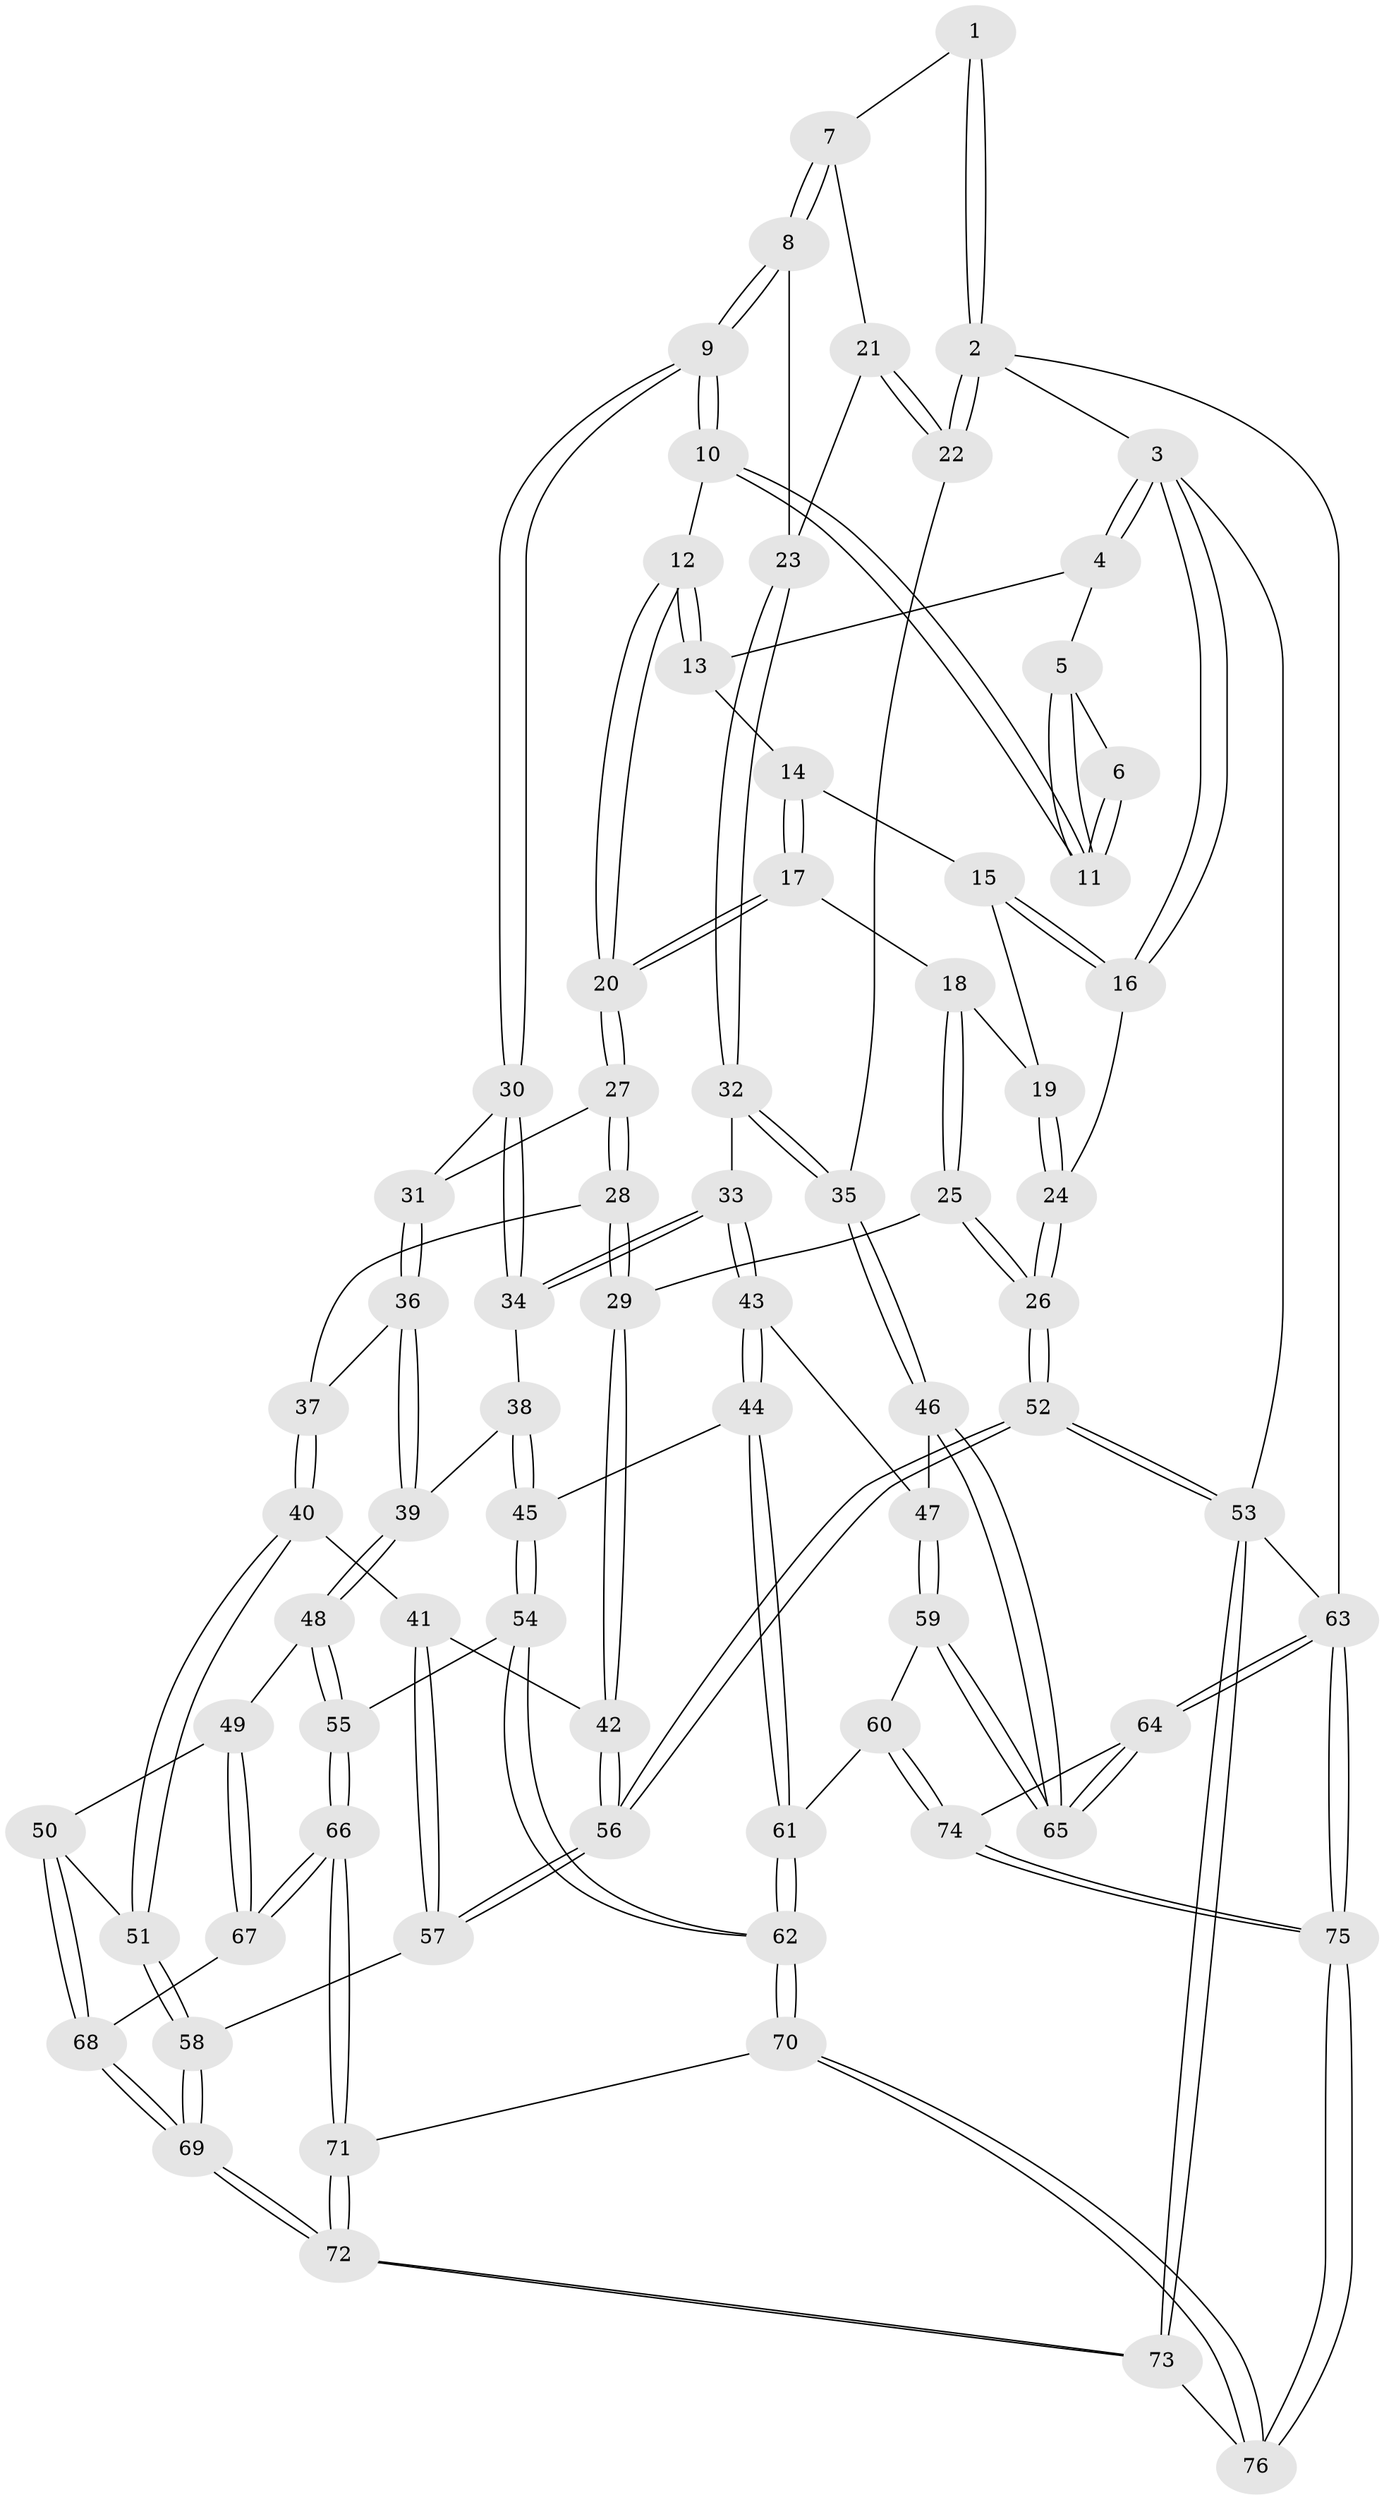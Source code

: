 // coarse degree distribution, {4: 0.34782608695652173, 8: 0.021739130434782608, 5: 0.32608695652173914, 2: 0.043478260869565216, 6: 0.06521739130434782, 3: 0.1956521739130435}
// Generated by graph-tools (version 1.1) at 2025/42/03/06/25 10:42:33]
// undirected, 76 vertices, 187 edges
graph export_dot {
graph [start="1"]
  node [color=gray90,style=filled];
  1 [pos="+0.6846496159591673+0"];
  2 [pos="+1+0"];
  3 [pos="+0+0"];
  4 [pos="+0.23564619381050003+0"];
  5 [pos="+0.2618303395857611+0"];
  6 [pos="+0.6600399072829854+0"];
  7 [pos="+0.7800661339154128+0.13722740356367089"];
  8 [pos="+0.7029595226800032+0.20434348019556342"];
  9 [pos="+0.5770066961320603+0.26997173386890877"];
  10 [pos="+0.5430916523326639+0.23659530117362532"];
  11 [pos="+0.5491068643876152+0.14812017253490498"];
  12 [pos="+0.47891204909269625+0.2270407157309279"];
  13 [pos="+0.2573582756096512+0.018926553806969677"];
  14 [pos="+0.22359377029125949+0.09193092685302491"];
  15 [pos="+0.06733176939241534+0.13189617066622103"];
  16 [pos="+0+0"];
  17 [pos="+0.1980573542392047+0.23766525464546148"];
  18 [pos="+0.15022722128760801+0.23307959468526207"];
  19 [pos="+0.08017039163262762+0.22149624589914482"];
  20 [pos="+0.24359039990263337+0.3248974641594484"];
  21 [pos="+0.8925468092313+0.14163565694553043"];
  22 [pos="+1+0"];
  23 [pos="+0.9233433522751828+0.3460020120246764"];
  24 [pos="+0+0.3451519049460856"];
  25 [pos="+0+0.5026453407567218"];
  26 [pos="+0+0.5026080485450108"];
  27 [pos="+0.23885929916097345+0.3439193013206801"];
  28 [pos="+0.17891819853262217+0.47447229777588684"];
  29 [pos="+0.08868432413844007+0.5067727211493368"];
  30 [pos="+0.5876905202689359+0.3282740674383782"];
  31 [pos="+0.5181603098304877+0.45743983683336786"];
  32 [pos="+0.9705823768943628+0.46716935990854236"];
  33 [pos="+0.871769074689167+0.49378069468714125"];
  34 [pos="+0.8680680676757916+0.49325804909097"];
  35 [pos="+1+0.4994626170238051"];
  36 [pos="+0.48871799812008565+0.5471310580326766"];
  37 [pos="+0.29047640436724625+0.5404643288238855"];
  38 [pos="+0.6780176284308668+0.6050100512416525"];
  39 [pos="+0.493558793364501+0.5578002177704797"];
  40 [pos="+0.29034765917919303+0.676520905074998"];
  41 [pos="+0.22802008168494722+0.7312024129284137"];
  42 [pos="+0.16559996910919725+0.7132668734143542"];
  43 [pos="+0.8146762092568409+0.7085460673168278"];
  44 [pos="+0.7895734878532815+0.7252074281417258"];
  45 [pos="+0.6881228425861408+0.7237093481890613"];
  46 [pos="+1+0.560922452394294"];
  47 [pos="+0.8621344787919256+0.7446005047354396"];
  48 [pos="+0.49187111170070585+0.6096515824069605"];
  49 [pos="+0.41373507106847124+0.7309789710584651"];
  50 [pos="+0.41342476372214454+0.7312505390587329"];
  51 [pos="+0.37700284600089834+0.7379873067919547"];
  52 [pos="+0+1"];
  53 [pos="+0+1"];
  54 [pos="+0.629805179998719+0.7803821812262146"];
  55 [pos="+0.6109992122236254+0.781980364432436"];
  56 [pos="+0+1"];
  57 [pos="+0.2608838851553809+0.8110293257136832"];
  58 [pos="+0.303486304672171+0.8257168076634713"];
  59 [pos="+0.9192542763705573+0.8213705399612019"];
  60 [pos="+0.8749769049796231+0.8584915282763895"];
  61 [pos="+0.7817711623738164+0.8721000792619114"];
  62 [pos="+0.7502260944174906+0.8967127898658329"];
  63 [pos="+1+1"];
  64 [pos="+1+0.9708514864463744"];
  65 [pos="+1+0.7994212554975498"];
  66 [pos="+0.5738801745655998+0.8205073540885399"];
  67 [pos="+0.5613452069204847+0.8195758635362369"];
  68 [pos="+0.4389525505552135+0.8459338248156059"];
  69 [pos="+0.37420344179798+0.9660006257387889"];
  70 [pos="+0.7216653536241359+1"];
  71 [pos="+0.5681303083248295+0.8768346990530957"];
  72 [pos="+0.3797038775476088+1"];
  73 [pos="+0.3562116522312757+1"];
  74 [pos="+0.8949562561576455+0.9368560760535906"];
  75 [pos="+0.7510633120568658+1"];
  76 [pos="+0.7364588284591633+1"];
  1 -- 2;
  1 -- 2;
  1 -- 7;
  2 -- 3;
  2 -- 22;
  2 -- 22;
  2 -- 63;
  3 -- 4;
  3 -- 4;
  3 -- 16;
  3 -- 16;
  3 -- 53;
  4 -- 5;
  4 -- 13;
  5 -- 6;
  5 -- 11;
  5 -- 11;
  6 -- 11;
  6 -- 11;
  7 -- 8;
  7 -- 8;
  7 -- 21;
  8 -- 9;
  8 -- 9;
  8 -- 23;
  9 -- 10;
  9 -- 10;
  9 -- 30;
  9 -- 30;
  10 -- 11;
  10 -- 11;
  10 -- 12;
  12 -- 13;
  12 -- 13;
  12 -- 20;
  12 -- 20;
  13 -- 14;
  14 -- 15;
  14 -- 17;
  14 -- 17;
  15 -- 16;
  15 -- 16;
  15 -- 19;
  16 -- 24;
  17 -- 18;
  17 -- 20;
  17 -- 20;
  18 -- 19;
  18 -- 25;
  18 -- 25;
  19 -- 24;
  19 -- 24;
  20 -- 27;
  20 -- 27;
  21 -- 22;
  21 -- 22;
  21 -- 23;
  22 -- 35;
  23 -- 32;
  23 -- 32;
  24 -- 26;
  24 -- 26;
  25 -- 26;
  25 -- 26;
  25 -- 29;
  26 -- 52;
  26 -- 52;
  27 -- 28;
  27 -- 28;
  27 -- 31;
  28 -- 29;
  28 -- 29;
  28 -- 37;
  29 -- 42;
  29 -- 42;
  30 -- 31;
  30 -- 34;
  30 -- 34;
  31 -- 36;
  31 -- 36;
  32 -- 33;
  32 -- 35;
  32 -- 35;
  33 -- 34;
  33 -- 34;
  33 -- 43;
  33 -- 43;
  34 -- 38;
  35 -- 46;
  35 -- 46;
  36 -- 37;
  36 -- 39;
  36 -- 39;
  37 -- 40;
  37 -- 40;
  38 -- 39;
  38 -- 45;
  38 -- 45;
  39 -- 48;
  39 -- 48;
  40 -- 41;
  40 -- 51;
  40 -- 51;
  41 -- 42;
  41 -- 57;
  41 -- 57;
  42 -- 56;
  42 -- 56;
  43 -- 44;
  43 -- 44;
  43 -- 47;
  44 -- 45;
  44 -- 61;
  44 -- 61;
  45 -- 54;
  45 -- 54;
  46 -- 47;
  46 -- 65;
  46 -- 65;
  47 -- 59;
  47 -- 59;
  48 -- 49;
  48 -- 55;
  48 -- 55;
  49 -- 50;
  49 -- 67;
  49 -- 67;
  50 -- 51;
  50 -- 68;
  50 -- 68;
  51 -- 58;
  51 -- 58;
  52 -- 53;
  52 -- 53;
  52 -- 56;
  52 -- 56;
  53 -- 73;
  53 -- 73;
  53 -- 63;
  54 -- 55;
  54 -- 62;
  54 -- 62;
  55 -- 66;
  55 -- 66;
  56 -- 57;
  56 -- 57;
  57 -- 58;
  58 -- 69;
  58 -- 69;
  59 -- 60;
  59 -- 65;
  59 -- 65;
  60 -- 61;
  60 -- 74;
  60 -- 74;
  61 -- 62;
  61 -- 62;
  62 -- 70;
  62 -- 70;
  63 -- 64;
  63 -- 64;
  63 -- 75;
  63 -- 75;
  64 -- 65;
  64 -- 65;
  64 -- 74;
  66 -- 67;
  66 -- 67;
  66 -- 71;
  66 -- 71;
  67 -- 68;
  68 -- 69;
  68 -- 69;
  69 -- 72;
  69 -- 72;
  70 -- 71;
  70 -- 76;
  70 -- 76;
  71 -- 72;
  71 -- 72;
  72 -- 73;
  72 -- 73;
  73 -- 76;
  74 -- 75;
  74 -- 75;
  75 -- 76;
  75 -- 76;
}

